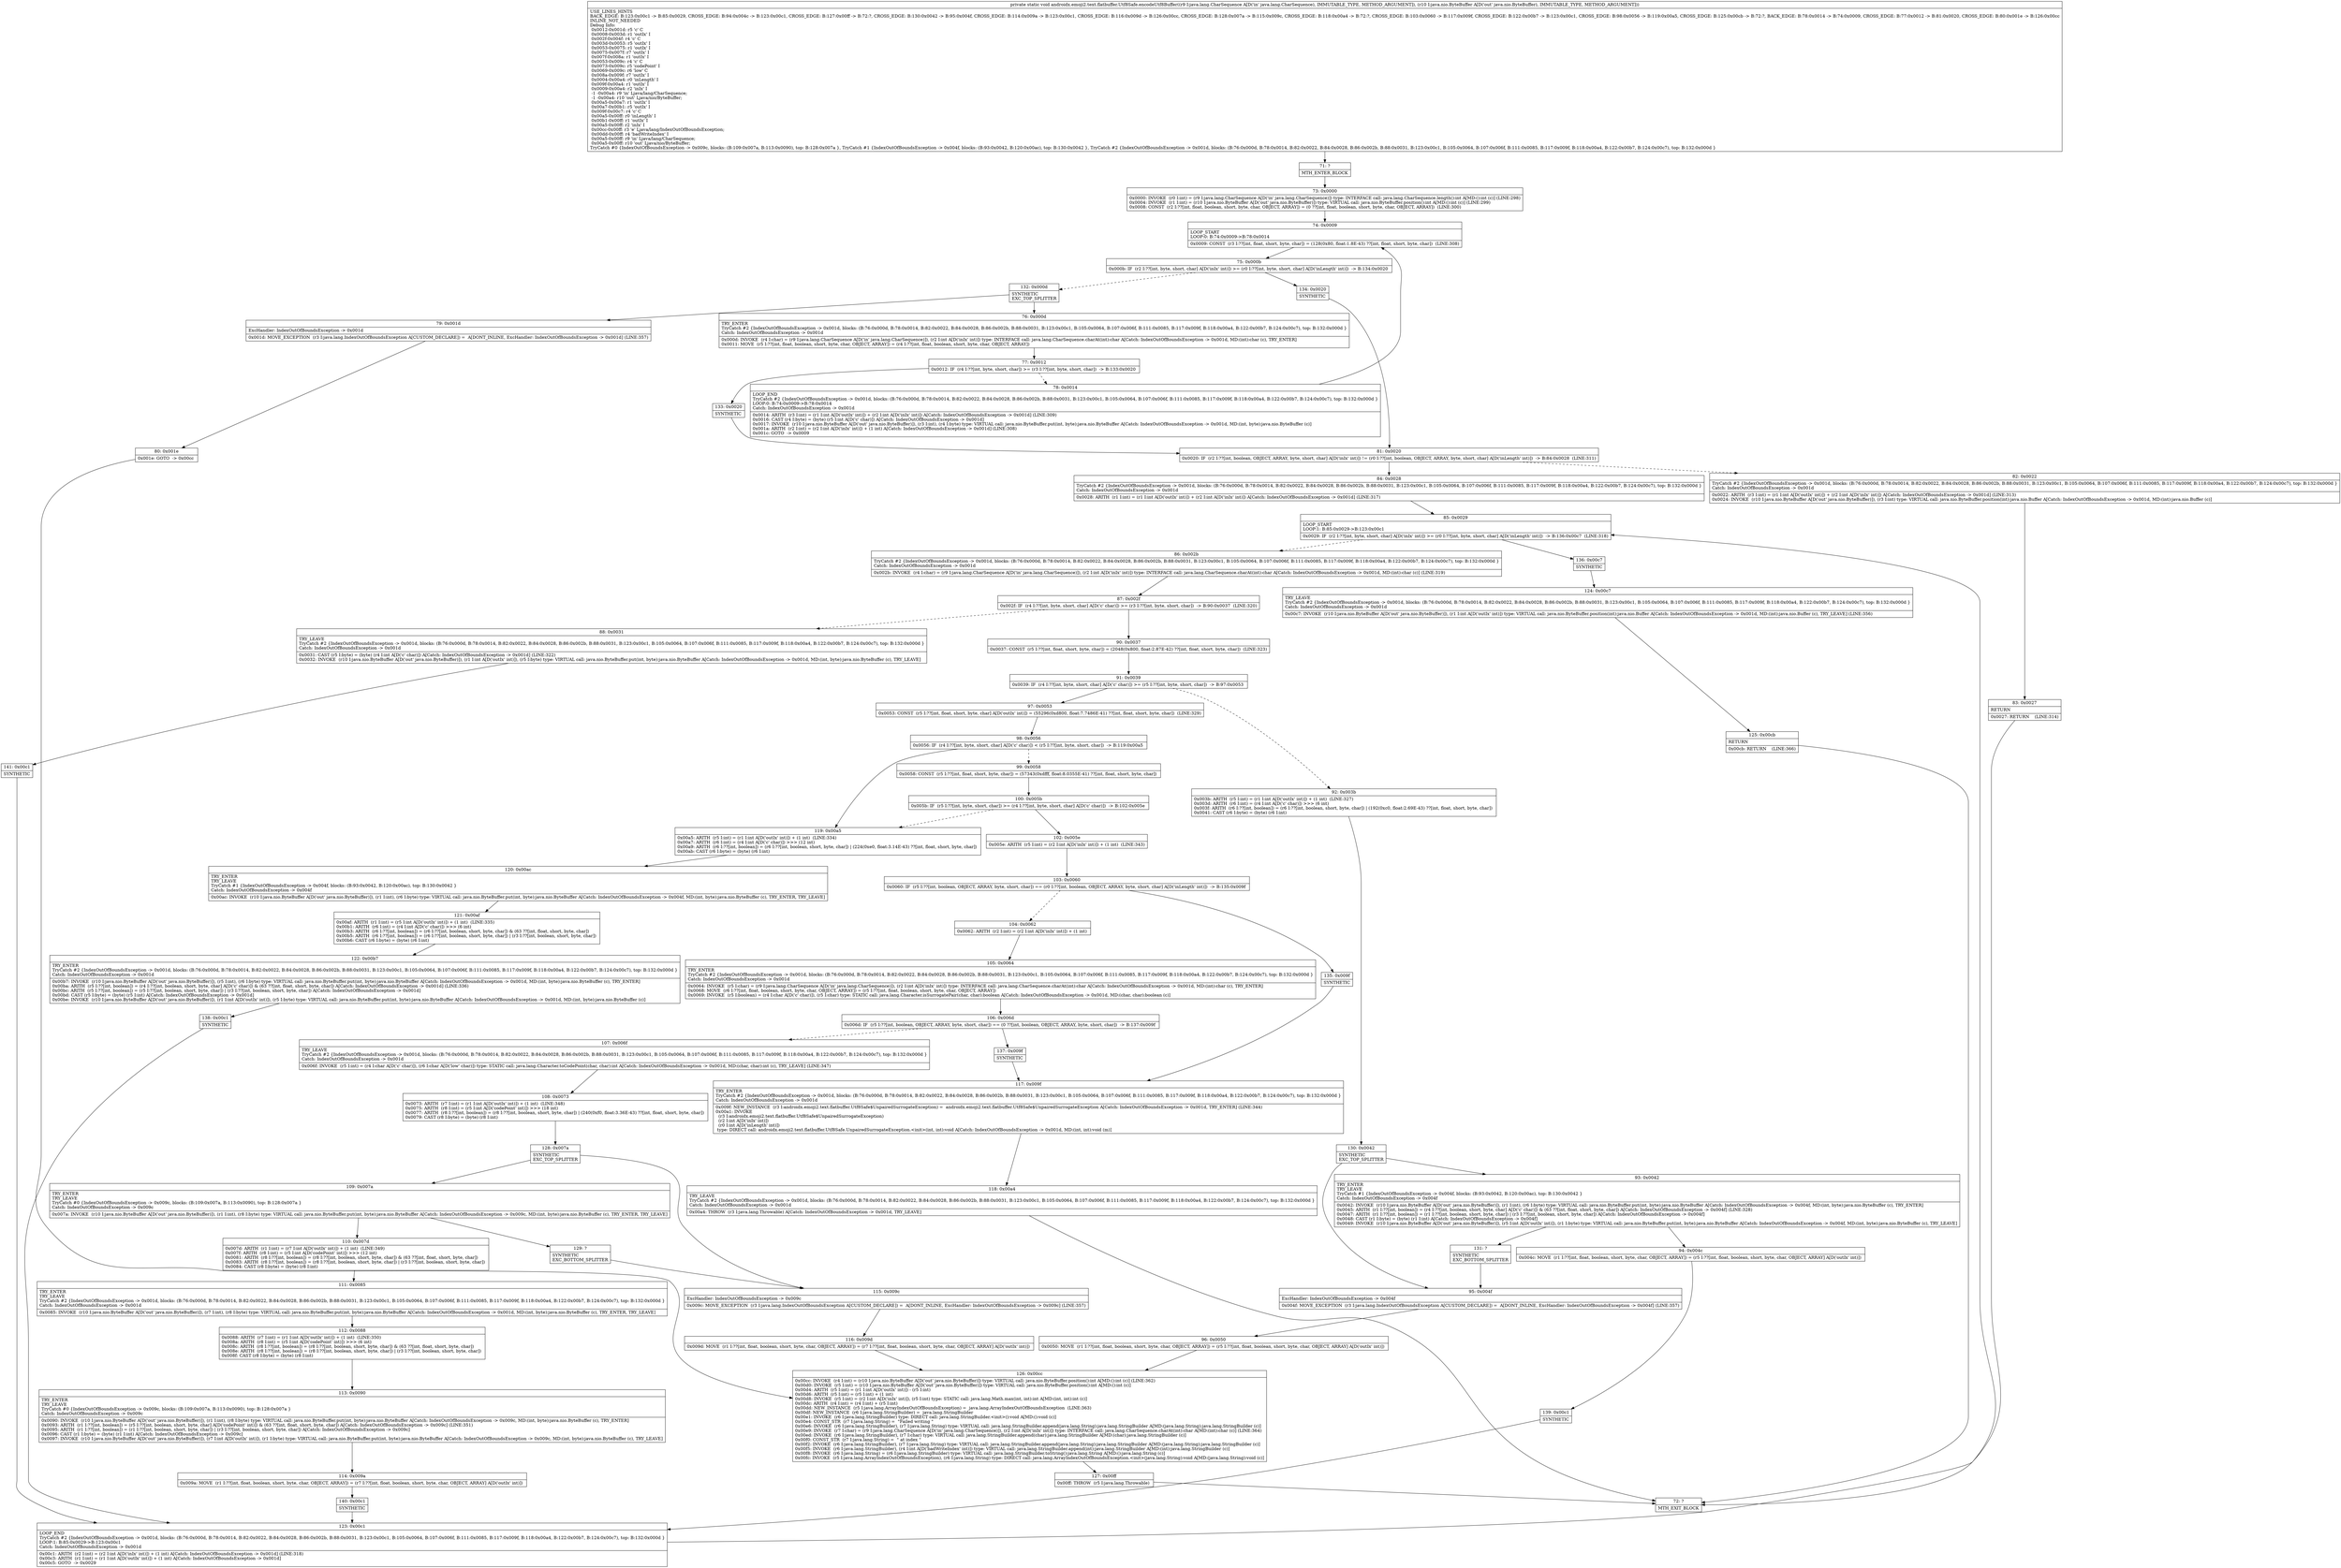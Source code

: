 digraph "CFG forandroidx.emoji2.text.flatbuffer.Utf8Safe.encodeUtf8Buffer(Ljava\/lang\/CharSequence;Ljava\/nio\/ByteBuffer;)V" {
Node_71 [shape=record,label="{71\:\ ?|MTH_ENTER_BLOCK\l}"];
Node_73 [shape=record,label="{73\:\ 0x0000|0x0000: INVOKE  (r0 I:int) = (r9 I:java.lang.CharSequence A[D('in' java.lang.CharSequence)]) type: INTERFACE call: java.lang.CharSequence.length():int A[MD:():int (c)] (LINE:298)\l0x0004: INVOKE  (r1 I:int) = (r10 I:java.nio.ByteBuffer A[D('out' java.nio.ByteBuffer)]) type: VIRTUAL call: java.nio.ByteBuffer.position():int A[MD:():int (c)] (LINE:299)\l0x0008: CONST  (r2 I:??[int, float, boolean, short, byte, char, OBJECT, ARRAY]) = (0 ??[int, float, boolean, short, byte, char, OBJECT, ARRAY])  (LINE:300)\l}"];
Node_74 [shape=record,label="{74\:\ 0x0009|LOOP_START\lLOOP:0: B:74:0x0009\-\>B:78:0x0014\l|0x0009: CONST  (r3 I:??[int, float, short, byte, char]) = (128(0x80, float:1.8E\-43) ??[int, float, short, byte, char])  (LINE:308)\l}"];
Node_75 [shape=record,label="{75\:\ 0x000b|0x000b: IF  (r2 I:??[int, byte, short, char] A[D('inIx' int)]) \>= (r0 I:??[int, byte, short, char] A[D('inLength' int)])  \-\> B:134:0x0020 \l}"];
Node_132 [shape=record,label="{132\:\ 0x000d|SYNTHETIC\lEXC_TOP_SPLITTER\l}"];
Node_76 [shape=record,label="{76\:\ 0x000d|TRY_ENTER\lTryCatch #2 \{IndexOutOfBoundsException \-\> 0x001d, blocks: (B:76:0x000d, B:78:0x0014, B:82:0x0022, B:84:0x0028, B:86:0x002b, B:88:0x0031, B:123:0x00c1, B:105:0x0064, B:107:0x006f, B:111:0x0085, B:117:0x009f, B:118:0x00a4, B:122:0x00b7, B:124:0x00c7), top: B:132:0x000d \}\lCatch: IndexOutOfBoundsException \-\> 0x001d\l|0x000d: INVOKE  (r4 I:char) = (r9 I:java.lang.CharSequence A[D('in' java.lang.CharSequence)]), (r2 I:int A[D('inIx' int)]) type: INTERFACE call: java.lang.CharSequence.charAt(int):char A[Catch: IndexOutOfBoundsException \-\> 0x001d, MD:(int):char (c), TRY_ENTER]\l0x0011: MOVE  (r5 I:??[int, float, boolean, short, byte, char, OBJECT, ARRAY]) = (r4 I:??[int, float, boolean, short, byte, char, OBJECT, ARRAY]) \l}"];
Node_77 [shape=record,label="{77\:\ 0x0012|0x0012: IF  (r4 I:??[int, byte, short, char]) \>= (r3 I:??[int, byte, short, char])  \-\> B:133:0x0020 \l}"];
Node_78 [shape=record,label="{78\:\ 0x0014|LOOP_END\lTryCatch #2 \{IndexOutOfBoundsException \-\> 0x001d, blocks: (B:76:0x000d, B:78:0x0014, B:82:0x0022, B:84:0x0028, B:86:0x002b, B:88:0x0031, B:123:0x00c1, B:105:0x0064, B:107:0x006f, B:111:0x0085, B:117:0x009f, B:118:0x00a4, B:122:0x00b7, B:124:0x00c7), top: B:132:0x000d \}\lLOOP:0: B:74:0x0009\-\>B:78:0x0014\lCatch: IndexOutOfBoundsException \-\> 0x001d\l|0x0014: ARITH  (r3 I:int) = (r1 I:int A[D('outIx' int)]) + (r2 I:int A[D('inIx' int)]) A[Catch: IndexOutOfBoundsException \-\> 0x001d] (LINE:309)\l0x0016: CAST (r4 I:byte) = (byte) (r5 I:int A[D('c' char)]) A[Catch: IndexOutOfBoundsException \-\> 0x001d]\l0x0017: INVOKE  (r10 I:java.nio.ByteBuffer A[D('out' java.nio.ByteBuffer)]), (r3 I:int), (r4 I:byte) type: VIRTUAL call: java.nio.ByteBuffer.put(int, byte):java.nio.ByteBuffer A[Catch: IndexOutOfBoundsException \-\> 0x001d, MD:(int, byte):java.nio.ByteBuffer (c)]\l0x001a: ARITH  (r2 I:int) = (r2 I:int A[D('inIx' int)]) + (1 int) A[Catch: IndexOutOfBoundsException \-\> 0x001d] (LINE:308)\l0x001c: GOTO  \-\> 0x0009 \l}"];
Node_133 [shape=record,label="{133\:\ 0x0020|SYNTHETIC\l}"];
Node_81 [shape=record,label="{81\:\ 0x0020|0x0020: IF  (r2 I:??[int, boolean, OBJECT, ARRAY, byte, short, char] A[D('inIx' int)]) != (r0 I:??[int, boolean, OBJECT, ARRAY, byte, short, char] A[D('inLength' int)])  \-\> B:84:0x0028  (LINE:311)\l}"];
Node_82 [shape=record,label="{82\:\ 0x0022|TryCatch #2 \{IndexOutOfBoundsException \-\> 0x001d, blocks: (B:76:0x000d, B:78:0x0014, B:82:0x0022, B:84:0x0028, B:86:0x002b, B:88:0x0031, B:123:0x00c1, B:105:0x0064, B:107:0x006f, B:111:0x0085, B:117:0x009f, B:118:0x00a4, B:122:0x00b7, B:124:0x00c7), top: B:132:0x000d \}\lCatch: IndexOutOfBoundsException \-\> 0x001d\l|0x0022: ARITH  (r3 I:int) = (r1 I:int A[D('outIx' int)]) + (r2 I:int A[D('inIx' int)]) A[Catch: IndexOutOfBoundsException \-\> 0x001d] (LINE:313)\l0x0024: INVOKE  (r10 I:java.nio.ByteBuffer A[D('out' java.nio.ByteBuffer)]), (r3 I:int) type: VIRTUAL call: java.nio.ByteBuffer.position(int):java.nio.Buffer A[Catch: IndexOutOfBoundsException \-\> 0x001d, MD:(int):java.nio.Buffer (c)]\l}"];
Node_83 [shape=record,label="{83\:\ 0x0027|RETURN\l|0x0027: RETURN    (LINE:314)\l}"];
Node_72 [shape=record,label="{72\:\ ?|MTH_EXIT_BLOCK\l}"];
Node_84 [shape=record,label="{84\:\ 0x0028|TryCatch #2 \{IndexOutOfBoundsException \-\> 0x001d, blocks: (B:76:0x000d, B:78:0x0014, B:82:0x0022, B:84:0x0028, B:86:0x002b, B:88:0x0031, B:123:0x00c1, B:105:0x0064, B:107:0x006f, B:111:0x0085, B:117:0x009f, B:118:0x00a4, B:122:0x00b7, B:124:0x00c7), top: B:132:0x000d \}\lCatch: IndexOutOfBoundsException \-\> 0x001d\l|0x0028: ARITH  (r1 I:int) = (r1 I:int A[D('outIx' int)]) + (r2 I:int A[D('inIx' int)]) A[Catch: IndexOutOfBoundsException \-\> 0x001d] (LINE:317)\l}"];
Node_85 [shape=record,label="{85\:\ 0x0029|LOOP_START\lLOOP:1: B:85:0x0029\-\>B:123:0x00c1\l|0x0029: IF  (r2 I:??[int, byte, short, char] A[D('inIx' int)]) \>= (r0 I:??[int, byte, short, char] A[D('inLength' int)])  \-\> B:136:0x00c7  (LINE:318)\l}"];
Node_86 [shape=record,label="{86\:\ 0x002b|TryCatch #2 \{IndexOutOfBoundsException \-\> 0x001d, blocks: (B:76:0x000d, B:78:0x0014, B:82:0x0022, B:84:0x0028, B:86:0x002b, B:88:0x0031, B:123:0x00c1, B:105:0x0064, B:107:0x006f, B:111:0x0085, B:117:0x009f, B:118:0x00a4, B:122:0x00b7, B:124:0x00c7), top: B:132:0x000d \}\lCatch: IndexOutOfBoundsException \-\> 0x001d\l|0x002b: INVOKE  (r4 I:char) = (r9 I:java.lang.CharSequence A[D('in' java.lang.CharSequence)]), (r2 I:int A[D('inIx' int)]) type: INTERFACE call: java.lang.CharSequence.charAt(int):char A[Catch: IndexOutOfBoundsException \-\> 0x001d, MD:(int):char (c)] (LINE:319)\l}"];
Node_87 [shape=record,label="{87\:\ 0x002f|0x002f: IF  (r4 I:??[int, byte, short, char] A[D('c' char)]) \>= (r3 I:??[int, byte, short, char])  \-\> B:90:0x0037  (LINE:320)\l}"];
Node_88 [shape=record,label="{88\:\ 0x0031|TRY_LEAVE\lTryCatch #2 \{IndexOutOfBoundsException \-\> 0x001d, blocks: (B:76:0x000d, B:78:0x0014, B:82:0x0022, B:84:0x0028, B:86:0x002b, B:88:0x0031, B:123:0x00c1, B:105:0x0064, B:107:0x006f, B:111:0x0085, B:117:0x009f, B:118:0x00a4, B:122:0x00b7, B:124:0x00c7), top: B:132:0x000d \}\lCatch: IndexOutOfBoundsException \-\> 0x001d\l|0x0031: CAST (r5 I:byte) = (byte) (r4 I:int A[D('c' char)]) A[Catch: IndexOutOfBoundsException \-\> 0x001d] (LINE:322)\l0x0032: INVOKE  (r10 I:java.nio.ByteBuffer A[D('out' java.nio.ByteBuffer)]), (r1 I:int A[D('outIx' int)]), (r5 I:byte) type: VIRTUAL call: java.nio.ByteBuffer.put(int, byte):java.nio.ByteBuffer A[Catch: IndexOutOfBoundsException \-\> 0x001d, MD:(int, byte):java.nio.ByteBuffer (c), TRY_LEAVE]\l}"];
Node_141 [shape=record,label="{141\:\ 0x00c1|SYNTHETIC\l}"];
Node_123 [shape=record,label="{123\:\ 0x00c1|LOOP_END\lTryCatch #2 \{IndexOutOfBoundsException \-\> 0x001d, blocks: (B:76:0x000d, B:78:0x0014, B:82:0x0022, B:84:0x0028, B:86:0x002b, B:88:0x0031, B:123:0x00c1, B:105:0x0064, B:107:0x006f, B:111:0x0085, B:117:0x009f, B:118:0x00a4, B:122:0x00b7, B:124:0x00c7), top: B:132:0x000d \}\lLOOP:1: B:85:0x0029\-\>B:123:0x00c1\lCatch: IndexOutOfBoundsException \-\> 0x001d\l|0x00c1: ARITH  (r2 I:int) = (r2 I:int A[D('inIx' int)]) + (1 int) A[Catch: IndexOutOfBoundsException \-\> 0x001d] (LINE:318)\l0x00c3: ARITH  (r1 I:int) = (r1 I:int A[D('outIx' int)]) + (1 int) A[Catch: IndexOutOfBoundsException \-\> 0x001d]\l0x00c5: GOTO  \-\> 0x0029 \l}"];
Node_90 [shape=record,label="{90\:\ 0x0037|0x0037: CONST  (r5 I:??[int, float, short, byte, char]) = (2048(0x800, float:2.87E\-42) ??[int, float, short, byte, char])  (LINE:323)\l}"];
Node_91 [shape=record,label="{91\:\ 0x0039|0x0039: IF  (r4 I:??[int, byte, short, char] A[D('c' char)]) \>= (r5 I:??[int, byte, short, char])  \-\> B:97:0x0053 \l}"];
Node_92 [shape=record,label="{92\:\ 0x003b|0x003b: ARITH  (r5 I:int) = (r1 I:int A[D('outIx' int)]) + (1 int)  (LINE:327)\l0x003d: ARITH  (r6 I:int) = (r4 I:int A[D('c' char)]) \>\>\> (6 int) \l0x003f: ARITH  (r6 I:??[int, boolean]) = (r6 I:??[int, boolean, short, byte, char]) \| (192(0xc0, float:2.69E\-43) ??[int, float, short, byte, char]) \l0x0041: CAST (r6 I:byte) = (byte) (r6 I:int) \l}"];
Node_130 [shape=record,label="{130\:\ 0x0042|SYNTHETIC\lEXC_TOP_SPLITTER\l}"];
Node_93 [shape=record,label="{93\:\ 0x0042|TRY_ENTER\lTRY_LEAVE\lTryCatch #1 \{IndexOutOfBoundsException \-\> 0x004f, blocks: (B:93:0x0042, B:120:0x00ac), top: B:130:0x0042 \}\lCatch: IndexOutOfBoundsException \-\> 0x004f\l|0x0042: INVOKE  (r10 I:java.nio.ByteBuffer A[D('out' java.nio.ByteBuffer)]), (r1 I:int), (r6 I:byte) type: VIRTUAL call: java.nio.ByteBuffer.put(int, byte):java.nio.ByteBuffer A[Catch: IndexOutOfBoundsException \-\> 0x004f, MD:(int, byte):java.nio.ByteBuffer (c), TRY_ENTER]\l0x0045: ARITH  (r1 I:??[int, boolean]) = (r4 I:??[int, boolean, short, byte, char] A[D('c' char)]) & (63 ??[int, float, short, byte, char]) A[Catch: IndexOutOfBoundsException \-\> 0x004f] (LINE:328)\l0x0047: ARITH  (r1 I:??[int, boolean]) = (r1 I:??[int, boolean, short, byte, char]) \| (r3 I:??[int, boolean, short, byte, char]) A[Catch: IndexOutOfBoundsException \-\> 0x004f]\l0x0048: CAST (r1 I:byte) = (byte) (r1 I:int) A[Catch: IndexOutOfBoundsException \-\> 0x004f]\l0x0049: INVOKE  (r10 I:java.nio.ByteBuffer A[D('out' java.nio.ByteBuffer)]), (r5 I:int A[D('outIx' int)]), (r1 I:byte) type: VIRTUAL call: java.nio.ByteBuffer.put(int, byte):java.nio.ByteBuffer A[Catch: IndexOutOfBoundsException \-\> 0x004f, MD:(int, byte):java.nio.ByteBuffer (c), TRY_LEAVE]\l}"];
Node_94 [shape=record,label="{94\:\ 0x004c|0x004c: MOVE  (r1 I:??[int, float, boolean, short, byte, char, OBJECT, ARRAY]) = (r5 I:??[int, float, boolean, short, byte, char, OBJECT, ARRAY] A[D('outIx' int)]) \l}"];
Node_139 [shape=record,label="{139\:\ 0x00c1|SYNTHETIC\l}"];
Node_131 [shape=record,label="{131\:\ ?|SYNTHETIC\lEXC_BOTTOM_SPLITTER\l}"];
Node_95 [shape=record,label="{95\:\ 0x004f|ExcHandler: IndexOutOfBoundsException \-\> 0x004f\l|0x004f: MOVE_EXCEPTION  (r3 I:java.lang.IndexOutOfBoundsException A[CUSTOM_DECLARE]) =  A[DONT_INLINE, ExcHandler: IndexOutOfBoundsException \-\> 0x004f] (LINE:357)\l}"];
Node_96 [shape=record,label="{96\:\ 0x0050|0x0050: MOVE  (r1 I:??[int, float, boolean, short, byte, char, OBJECT, ARRAY]) = (r5 I:??[int, float, boolean, short, byte, char, OBJECT, ARRAY] A[D('outIx' int)]) \l}"];
Node_126 [shape=record,label="{126\:\ 0x00cc|0x00cc: INVOKE  (r4 I:int) = (r10 I:java.nio.ByteBuffer A[D('out' java.nio.ByteBuffer)]) type: VIRTUAL call: java.nio.ByteBuffer.position():int A[MD:():int (c)] (LINE:362)\l0x00d0: INVOKE  (r5 I:int) = (r10 I:java.nio.ByteBuffer A[D('out' java.nio.ByteBuffer)]) type: VIRTUAL call: java.nio.ByteBuffer.position():int A[MD:():int (c)]\l0x00d4: ARITH  (r5 I:int) = (r1 I:int A[D('outIx' int)]) \- (r5 I:int) \l0x00d6: ARITH  (r5 I:int) = (r5 I:int) + (1 int) \l0x00d8: INVOKE  (r5 I:int) = (r2 I:int A[D('inIx' int)]), (r5 I:int) type: STATIC call: java.lang.Math.max(int, int):int A[MD:(int, int):int (c)]\l0x00dc: ARITH  (r4 I:int) = (r4 I:int) + (r5 I:int) \l0x00dd: NEW_INSTANCE  (r5 I:java.lang.ArrayIndexOutOfBoundsException) =  java.lang.ArrayIndexOutOfBoundsException  (LINE:363)\l0x00df: NEW_INSTANCE  (r6 I:java.lang.StringBuilder) =  java.lang.StringBuilder \l0x00e1: INVOKE  (r6 I:java.lang.StringBuilder) type: DIRECT call: java.lang.StringBuilder.\<init\>():void A[MD:():void (c)]\l0x00e4: CONST_STR  (r7 I:java.lang.String) =  \"Failed writing \" \l0x00e6: INVOKE  (r6 I:java.lang.StringBuilder), (r7 I:java.lang.String) type: VIRTUAL call: java.lang.StringBuilder.append(java.lang.String):java.lang.StringBuilder A[MD:(java.lang.String):java.lang.StringBuilder (c)]\l0x00e9: INVOKE  (r7 I:char) = (r9 I:java.lang.CharSequence A[D('in' java.lang.CharSequence)]), (r2 I:int A[D('inIx' int)]) type: INTERFACE call: java.lang.CharSequence.charAt(int):char A[MD:(int):char (c)] (LINE:364)\l0x00ed: INVOKE  (r6 I:java.lang.StringBuilder), (r7 I:char) type: VIRTUAL call: java.lang.StringBuilder.append(char):java.lang.StringBuilder A[MD:(char):java.lang.StringBuilder (c)]\l0x00f0: CONST_STR  (r7 I:java.lang.String) =  \" at index \" \l0x00f2: INVOKE  (r6 I:java.lang.StringBuilder), (r7 I:java.lang.String) type: VIRTUAL call: java.lang.StringBuilder.append(java.lang.String):java.lang.StringBuilder A[MD:(java.lang.String):java.lang.StringBuilder (c)]\l0x00f5: INVOKE  (r6 I:java.lang.StringBuilder), (r4 I:int A[D('badWriteIndex' int)]) type: VIRTUAL call: java.lang.StringBuilder.append(int):java.lang.StringBuilder A[MD:(int):java.lang.StringBuilder (c)]\l0x00f8: INVOKE  (r6 I:java.lang.String) = (r6 I:java.lang.StringBuilder) type: VIRTUAL call: java.lang.StringBuilder.toString():java.lang.String A[MD:():java.lang.String (c)]\l0x00fc: INVOKE  (r5 I:java.lang.ArrayIndexOutOfBoundsException), (r6 I:java.lang.String) type: DIRECT call: java.lang.ArrayIndexOutOfBoundsException.\<init\>(java.lang.String):void A[MD:(java.lang.String):void (c)]\l}"];
Node_127 [shape=record,label="{127\:\ 0x00ff|0x00ff: THROW  (r5 I:java.lang.Throwable) \l}"];
Node_97 [shape=record,label="{97\:\ 0x0053|0x0053: CONST  (r5 I:??[int, float, short, byte, char] A[D('outIx' int)]) = (55296(0xd800, float:7.7486E\-41) ??[int, float, short, byte, char])  (LINE:329)\l}"];
Node_98 [shape=record,label="{98\:\ 0x0056|0x0056: IF  (r4 I:??[int, byte, short, char] A[D('c' char)]) \< (r5 I:??[int, byte, short, char])  \-\> B:119:0x00a5 \l}"];
Node_99 [shape=record,label="{99\:\ 0x0058|0x0058: CONST  (r5 I:??[int, float, short, byte, char]) = (57343(0xdfff, float:8.0355E\-41) ??[int, float, short, byte, char]) \l}"];
Node_100 [shape=record,label="{100\:\ 0x005b|0x005b: IF  (r5 I:??[int, byte, short, char]) \>= (r4 I:??[int, byte, short, char] A[D('c' char)])  \-\> B:102:0x005e \l}"];
Node_102 [shape=record,label="{102\:\ 0x005e|0x005e: ARITH  (r5 I:int) = (r2 I:int A[D('inIx' int)]) + (1 int)  (LINE:343)\l}"];
Node_103 [shape=record,label="{103\:\ 0x0060|0x0060: IF  (r5 I:??[int, boolean, OBJECT, ARRAY, byte, short, char]) == (r0 I:??[int, boolean, OBJECT, ARRAY, byte, short, char] A[D('inLength' int)])  \-\> B:135:0x009f \l}"];
Node_104 [shape=record,label="{104\:\ 0x0062|0x0062: ARITH  (r2 I:int) = (r2 I:int A[D('inIx' int)]) + (1 int) \l}"];
Node_105 [shape=record,label="{105\:\ 0x0064|TRY_ENTER\lTryCatch #2 \{IndexOutOfBoundsException \-\> 0x001d, blocks: (B:76:0x000d, B:78:0x0014, B:82:0x0022, B:84:0x0028, B:86:0x002b, B:88:0x0031, B:123:0x00c1, B:105:0x0064, B:107:0x006f, B:111:0x0085, B:117:0x009f, B:118:0x00a4, B:122:0x00b7, B:124:0x00c7), top: B:132:0x000d \}\lCatch: IndexOutOfBoundsException \-\> 0x001d\l|0x0064: INVOKE  (r5 I:char) = (r9 I:java.lang.CharSequence A[D('in' java.lang.CharSequence)]), (r2 I:int A[D('inIx' int)]) type: INTERFACE call: java.lang.CharSequence.charAt(int):char A[Catch: IndexOutOfBoundsException \-\> 0x001d, MD:(int):char (c), TRY_ENTER]\l0x0068: MOVE  (r6 I:??[int, float, boolean, short, byte, char, OBJECT, ARRAY]) = (r5 I:??[int, float, boolean, short, byte, char, OBJECT, ARRAY]) \l0x0069: INVOKE  (r5 I:boolean) = (r4 I:char A[D('c' char)]), (r5 I:char) type: STATIC call: java.lang.Character.isSurrogatePair(char, char):boolean A[Catch: IndexOutOfBoundsException \-\> 0x001d, MD:(char, char):boolean (c)]\l}"];
Node_106 [shape=record,label="{106\:\ 0x006d|0x006d: IF  (r5 I:??[int, boolean, OBJECT, ARRAY, byte, short, char]) == (0 ??[int, boolean, OBJECT, ARRAY, byte, short, char])  \-\> B:137:0x009f \l}"];
Node_107 [shape=record,label="{107\:\ 0x006f|TRY_LEAVE\lTryCatch #2 \{IndexOutOfBoundsException \-\> 0x001d, blocks: (B:76:0x000d, B:78:0x0014, B:82:0x0022, B:84:0x0028, B:86:0x002b, B:88:0x0031, B:123:0x00c1, B:105:0x0064, B:107:0x006f, B:111:0x0085, B:117:0x009f, B:118:0x00a4, B:122:0x00b7, B:124:0x00c7), top: B:132:0x000d \}\lCatch: IndexOutOfBoundsException \-\> 0x001d\l|0x006f: INVOKE  (r5 I:int) = (r4 I:char A[D('c' char)]), (r6 I:char A[D('low' char)]) type: STATIC call: java.lang.Character.toCodePoint(char, char):int A[Catch: IndexOutOfBoundsException \-\> 0x001d, MD:(char, char):int (c), TRY_LEAVE] (LINE:347)\l}"];
Node_108 [shape=record,label="{108\:\ 0x0073|0x0073: ARITH  (r7 I:int) = (r1 I:int A[D('outIx' int)]) + (1 int)  (LINE:348)\l0x0075: ARITH  (r8 I:int) = (r5 I:int A[D('codePoint' int)]) \>\>\> (18 int) \l0x0077: ARITH  (r8 I:??[int, boolean]) = (r8 I:??[int, boolean, short, byte, char]) \| (240(0xf0, float:3.36E\-43) ??[int, float, short, byte, char]) \l0x0079: CAST (r8 I:byte) = (byte) (r8 I:int) \l}"];
Node_128 [shape=record,label="{128\:\ 0x007a|SYNTHETIC\lEXC_TOP_SPLITTER\l}"];
Node_109 [shape=record,label="{109\:\ 0x007a|TRY_ENTER\lTRY_LEAVE\lTryCatch #0 \{IndexOutOfBoundsException \-\> 0x009c, blocks: (B:109:0x007a, B:113:0x0090), top: B:128:0x007a \}\lCatch: IndexOutOfBoundsException \-\> 0x009c\l|0x007a: INVOKE  (r10 I:java.nio.ByteBuffer A[D('out' java.nio.ByteBuffer)]), (r1 I:int), (r8 I:byte) type: VIRTUAL call: java.nio.ByteBuffer.put(int, byte):java.nio.ByteBuffer A[Catch: IndexOutOfBoundsException \-\> 0x009c, MD:(int, byte):java.nio.ByteBuffer (c), TRY_ENTER, TRY_LEAVE]\l}"];
Node_110 [shape=record,label="{110\:\ 0x007d|0x007d: ARITH  (r1 I:int) = (r7 I:int A[D('outIx' int)]) + (1 int)  (LINE:349)\l0x007f: ARITH  (r8 I:int) = (r5 I:int A[D('codePoint' int)]) \>\>\> (12 int) \l0x0081: ARITH  (r8 I:??[int, boolean]) = (r8 I:??[int, boolean, short, byte, char]) & (63 ??[int, float, short, byte, char]) \l0x0083: ARITH  (r8 I:??[int, boolean]) = (r8 I:??[int, boolean, short, byte, char]) \| (r3 I:??[int, boolean, short, byte, char]) \l0x0084: CAST (r8 I:byte) = (byte) (r8 I:int) \l}"];
Node_111 [shape=record,label="{111\:\ 0x0085|TRY_ENTER\lTRY_LEAVE\lTryCatch #2 \{IndexOutOfBoundsException \-\> 0x001d, blocks: (B:76:0x000d, B:78:0x0014, B:82:0x0022, B:84:0x0028, B:86:0x002b, B:88:0x0031, B:123:0x00c1, B:105:0x0064, B:107:0x006f, B:111:0x0085, B:117:0x009f, B:118:0x00a4, B:122:0x00b7, B:124:0x00c7), top: B:132:0x000d \}\lCatch: IndexOutOfBoundsException \-\> 0x001d\l|0x0085: INVOKE  (r10 I:java.nio.ByteBuffer A[D('out' java.nio.ByteBuffer)]), (r7 I:int), (r8 I:byte) type: VIRTUAL call: java.nio.ByteBuffer.put(int, byte):java.nio.ByteBuffer A[Catch: IndexOutOfBoundsException \-\> 0x001d, MD:(int, byte):java.nio.ByteBuffer (c), TRY_ENTER, TRY_LEAVE]\l}"];
Node_112 [shape=record,label="{112\:\ 0x0088|0x0088: ARITH  (r7 I:int) = (r1 I:int A[D('outIx' int)]) + (1 int)  (LINE:350)\l0x008a: ARITH  (r8 I:int) = (r5 I:int A[D('codePoint' int)]) \>\>\> (6 int) \l0x008c: ARITH  (r8 I:??[int, boolean]) = (r8 I:??[int, boolean, short, byte, char]) & (63 ??[int, float, short, byte, char]) \l0x008e: ARITH  (r8 I:??[int, boolean]) = (r8 I:??[int, boolean, short, byte, char]) \| (r3 I:??[int, boolean, short, byte, char]) \l0x008f: CAST (r8 I:byte) = (byte) (r8 I:int) \l}"];
Node_113 [shape=record,label="{113\:\ 0x0090|TRY_ENTER\lTRY_LEAVE\lTryCatch #0 \{IndexOutOfBoundsException \-\> 0x009c, blocks: (B:109:0x007a, B:113:0x0090), top: B:128:0x007a \}\lCatch: IndexOutOfBoundsException \-\> 0x009c\l|0x0090: INVOKE  (r10 I:java.nio.ByteBuffer A[D('out' java.nio.ByteBuffer)]), (r1 I:int), (r8 I:byte) type: VIRTUAL call: java.nio.ByteBuffer.put(int, byte):java.nio.ByteBuffer A[Catch: IndexOutOfBoundsException \-\> 0x009c, MD:(int, byte):java.nio.ByteBuffer (c), TRY_ENTER]\l0x0093: ARITH  (r1 I:??[int, boolean]) = (r5 I:??[int, boolean, short, byte, char] A[D('codePoint' int)]) & (63 ??[int, float, short, byte, char]) A[Catch: IndexOutOfBoundsException \-\> 0x009c] (LINE:351)\l0x0095: ARITH  (r1 I:??[int, boolean]) = (r1 I:??[int, boolean, short, byte, char]) \| (r3 I:??[int, boolean, short, byte, char]) A[Catch: IndexOutOfBoundsException \-\> 0x009c]\l0x0096: CAST (r1 I:byte) = (byte) (r1 I:int) A[Catch: IndexOutOfBoundsException \-\> 0x009c]\l0x0097: INVOKE  (r10 I:java.nio.ByteBuffer A[D('out' java.nio.ByteBuffer)]), (r7 I:int A[D('outIx' int)]), (r1 I:byte) type: VIRTUAL call: java.nio.ByteBuffer.put(int, byte):java.nio.ByteBuffer A[Catch: IndexOutOfBoundsException \-\> 0x009c, MD:(int, byte):java.nio.ByteBuffer (c), TRY_LEAVE]\l}"];
Node_114 [shape=record,label="{114\:\ 0x009a|0x009a: MOVE  (r1 I:??[int, float, boolean, short, byte, char, OBJECT, ARRAY]) = (r7 I:??[int, float, boolean, short, byte, char, OBJECT, ARRAY] A[D('outIx' int)]) \l}"];
Node_140 [shape=record,label="{140\:\ 0x00c1|SYNTHETIC\l}"];
Node_129 [shape=record,label="{129\:\ ?|SYNTHETIC\lEXC_BOTTOM_SPLITTER\l}"];
Node_115 [shape=record,label="{115\:\ 0x009c|ExcHandler: IndexOutOfBoundsException \-\> 0x009c\l|0x009c: MOVE_EXCEPTION  (r3 I:java.lang.IndexOutOfBoundsException A[CUSTOM_DECLARE]) =  A[DONT_INLINE, ExcHandler: IndexOutOfBoundsException \-\> 0x009c] (LINE:357)\l}"];
Node_116 [shape=record,label="{116\:\ 0x009d|0x009d: MOVE  (r1 I:??[int, float, boolean, short, byte, char, OBJECT, ARRAY]) = (r7 I:??[int, float, boolean, short, byte, char, OBJECT, ARRAY] A[D('outIx' int)]) \l}"];
Node_137 [shape=record,label="{137\:\ 0x009f|SYNTHETIC\l}"];
Node_117 [shape=record,label="{117\:\ 0x009f|TRY_ENTER\lTryCatch #2 \{IndexOutOfBoundsException \-\> 0x001d, blocks: (B:76:0x000d, B:78:0x0014, B:82:0x0022, B:84:0x0028, B:86:0x002b, B:88:0x0031, B:123:0x00c1, B:105:0x0064, B:107:0x006f, B:111:0x0085, B:117:0x009f, B:118:0x00a4, B:122:0x00b7, B:124:0x00c7), top: B:132:0x000d \}\lCatch: IndexOutOfBoundsException \-\> 0x001d\l|0x009f: NEW_INSTANCE  (r3 I:androidx.emoji2.text.flatbuffer.Utf8Safe$UnpairedSurrogateException) =  androidx.emoji2.text.flatbuffer.Utf8Safe$UnpairedSurrogateException A[Catch: IndexOutOfBoundsException \-\> 0x001d, TRY_ENTER] (LINE:344)\l0x00a1: INVOKE  \l  (r3 I:androidx.emoji2.text.flatbuffer.Utf8Safe$UnpairedSurrogateException)\l  (r2 I:int A[D('inIx' int)])\l  (r0 I:int A[D('inLength' int)])\l type: DIRECT call: androidx.emoji2.text.flatbuffer.Utf8Safe.UnpairedSurrogateException.\<init\>(int, int):void A[Catch: IndexOutOfBoundsException \-\> 0x001d, MD:(int, int):void (m)]\l}"];
Node_118 [shape=record,label="{118\:\ 0x00a4|TRY_LEAVE\lTryCatch #2 \{IndexOutOfBoundsException \-\> 0x001d, blocks: (B:76:0x000d, B:78:0x0014, B:82:0x0022, B:84:0x0028, B:86:0x002b, B:88:0x0031, B:123:0x00c1, B:105:0x0064, B:107:0x006f, B:111:0x0085, B:117:0x009f, B:118:0x00a4, B:122:0x00b7, B:124:0x00c7), top: B:132:0x000d \}\lCatch: IndexOutOfBoundsException \-\> 0x001d\l|0x00a4: THROW  (r3 I:java.lang.Throwable) A[Catch: IndexOutOfBoundsException \-\> 0x001d, TRY_LEAVE]\l}"];
Node_135 [shape=record,label="{135\:\ 0x009f|SYNTHETIC\l}"];
Node_119 [shape=record,label="{119\:\ 0x00a5|0x00a5: ARITH  (r5 I:int) = (r1 I:int A[D('outIx' int)]) + (1 int)  (LINE:334)\l0x00a7: ARITH  (r6 I:int) = (r4 I:int A[D('c' char)]) \>\>\> (12 int) \l0x00a9: ARITH  (r6 I:??[int, boolean]) = (r6 I:??[int, boolean, short, byte, char]) \| (224(0xe0, float:3.14E\-43) ??[int, float, short, byte, char]) \l0x00ab: CAST (r6 I:byte) = (byte) (r6 I:int) \l}"];
Node_120 [shape=record,label="{120\:\ 0x00ac|TRY_ENTER\lTRY_LEAVE\lTryCatch #1 \{IndexOutOfBoundsException \-\> 0x004f, blocks: (B:93:0x0042, B:120:0x00ac), top: B:130:0x0042 \}\lCatch: IndexOutOfBoundsException \-\> 0x004f\l|0x00ac: INVOKE  (r10 I:java.nio.ByteBuffer A[D('out' java.nio.ByteBuffer)]), (r1 I:int), (r6 I:byte) type: VIRTUAL call: java.nio.ByteBuffer.put(int, byte):java.nio.ByteBuffer A[Catch: IndexOutOfBoundsException \-\> 0x004f, MD:(int, byte):java.nio.ByteBuffer (c), TRY_ENTER, TRY_LEAVE]\l}"];
Node_121 [shape=record,label="{121\:\ 0x00af|0x00af: ARITH  (r1 I:int) = (r5 I:int A[D('outIx' int)]) + (1 int)  (LINE:335)\l0x00b1: ARITH  (r6 I:int) = (r4 I:int A[D('c' char)]) \>\>\> (6 int) \l0x00b3: ARITH  (r6 I:??[int, boolean]) = (r6 I:??[int, boolean, short, byte, char]) & (63 ??[int, float, short, byte, char]) \l0x00b5: ARITH  (r6 I:??[int, boolean]) = (r6 I:??[int, boolean, short, byte, char]) \| (r3 I:??[int, boolean, short, byte, char]) \l0x00b6: CAST (r6 I:byte) = (byte) (r6 I:int) \l}"];
Node_122 [shape=record,label="{122\:\ 0x00b7|TRY_ENTER\lTryCatch #2 \{IndexOutOfBoundsException \-\> 0x001d, blocks: (B:76:0x000d, B:78:0x0014, B:82:0x0022, B:84:0x0028, B:86:0x002b, B:88:0x0031, B:123:0x00c1, B:105:0x0064, B:107:0x006f, B:111:0x0085, B:117:0x009f, B:118:0x00a4, B:122:0x00b7, B:124:0x00c7), top: B:132:0x000d \}\lCatch: IndexOutOfBoundsException \-\> 0x001d\l|0x00b7: INVOKE  (r10 I:java.nio.ByteBuffer A[D('out' java.nio.ByteBuffer)]), (r5 I:int), (r6 I:byte) type: VIRTUAL call: java.nio.ByteBuffer.put(int, byte):java.nio.ByteBuffer A[Catch: IndexOutOfBoundsException \-\> 0x001d, MD:(int, byte):java.nio.ByteBuffer (c), TRY_ENTER]\l0x00ba: ARITH  (r5 I:??[int, boolean]) = (r4 I:??[int, boolean, short, byte, char] A[D('c' char)]) & (63 ??[int, float, short, byte, char]) A[Catch: IndexOutOfBoundsException \-\> 0x001d] (LINE:336)\l0x00bc: ARITH  (r5 I:??[int, boolean]) = (r5 I:??[int, boolean, short, byte, char]) \| (r3 I:??[int, boolean, short, byte, char]) A[Catch: IndexOutOfBoundsException \-\> 0x001d]\l0x00bd: CAST (r5 I:byte) = (byte) (r5 I:int) A[Catch: IndexOutOfBoundsException \-\> 0x001d]\l0x00be: INVOKE  (r10 I:java.nio.ByteBuffer A[D('out' java.nio.ByteBuffer)]), (r1 I:int A[D('outIx' int)]), (r5 I:byte) type: VIRTUAL call: java.nio.ByteBuffer.put(int, byte):java.nio.ByteBuffer A[Catch: IndexOutOfBoundsException \-\> 0x001d, MD:(int, byte):java.nio.ByteBuffer (c)]\l}"];
Node_138 [shape=record,label="{138\:\ 0x00c1|SYNTHETIC\l}"];
Node_136 [shape=record,label="{136\:\ 0x00c7|SYNTHETIC\l}"];
Node_124 [shape=record,label="{124\:\ 0x00c7|TRY_LEAVE\lTryCatch #2 \{IndexOutOfBoundsException \-\> 0x001d, blocks: (B:76:0x000d, B:78:0x0014, B:82:0x0022, B:84:0x0028, B:86:0x002b, B:88:0x0031, B:123:0x00c1, B:105:0x0064, B:107:0x006f, B:111:0x0085, B:117:0x009f, B:118:0x00a4, B:122:0x00b7, B:124:0x00c7), top: B:132:0x000d \}\lCatch: IndexOutOfBoundsException \-\> 0x001d\l|0x00c7: INVOKE  (r10 I:java.nio.ByteBuffer A[D('out' java.nio.ByteBuffer)]), (r1 I:int A[D('outIx' int)]) type: VIRTUAL call: java.nio.ByteBuffer.position(int):java.nio.Buffer A[Catch: IndexOutOfBoundsException \-\> 0x001d, MD:(int):java.nio.Buffer (c), TRY_LEAVE] (LINE:356)\l}"];
Node_125 [shape=record,label="{125\:\ 0x00cb|RETURN\l|0x00cb: RETURN    (LINE:366)\l}"];
Node_79 [shape=record,label="{79\:\ 0x001d|ExcHandler: IndexOutOfBoundsException \-\> 0x001d\l|0x001d: MOVE_EXCEPTION  (r3 I:java.lang.IndexOutOfBoundsException A[CUSTOM_DECLARE]) =  A[DONT_INLINE, ExcHandler: IndexOutOfBoundsException \-\> 0x001d] (LINE:357)\l}"];
Node_80 [shape=record,label="{80\:\ 0x001e|0x001e: GOTO  \-\> 0x00cc \l}"];
Node_134 [shape=record,label="{134\:\ 0x0020|SYNTHETIC\l}"];
MethodNode[shape=record,label="{private static void androidx.emoji2.text.flatbuffer.Utf8Safe.encodeUtf8Buffer((r9 I:java.lang.CharSequence A[D('in' java.lang.CharSequence), IMMUTABLE_TYPE, METHOD_ARGUMENT]), (r10 I:java.nio.ByteBuffer A[D('out' java.nio.ByteBuffer), IMMUTABLE_TYPE, METHOD_ARGUMENT]))  | USE_LINES_HINTS\lBACK_EDGE: B:123:0x00c1 \-\> B:85:0x0029, CROSS_EDGE: B:94:0x004c \-\> B:123:0x00c1, CROSS_EDGE: B:127:0x00ff \-\> B:72:?, CROSS_EDGE: B:130:0x0042 \-\> B:95:0x004f, CROSS_EDGE: B:114:0x009a \-\> B:123:0x00c1, CROSS_EDGE: B:116:0x009d \-\> B:126:0x00cc, CROSS_EDGE: B:128:0x007a \-\> B:115:0x009c, CROSS_EDGE: B:118:0x00a4 \-\> B:72:?, CROSS_EDGE: B:103:0x0060 \-\> B:117:0x009f, CROSS_EDGE: B:122:0x00b7 \-\> B:123:0x00c1, CROSS_EDGE: B:98:0x0056 \-\> B:119:0x00a5, CROSS_EDGE: B:125:0x00cb \-\> B:72:?, BACK_EDGE: B:78:0x0014 \-\> B:74:0x0009, CROSS_EDGE: B:77:0x0012 \-\> B:81:0x0020, CROSS_EDGE: B:80:0x001e \-\> B:126:0x00cc\lINLINE_NOT_NEEDED\lDebug Info:\l  0x0012\-0x001d: r5 'c' C\l  0x0008\-0x003d: r1 'outIx' I\l  0x002f\-0x004f: r4 'c' C\l  0x003d\-0x0053: r5 'outIx' I\l  0x0053\-0x0075: r1 'outIx' I\l  0x0075\-0x007f: r7 'outIx' I\l  0x007f\-0x008a: r1 'outIx' I\l  0x0053\-0x009c: r4 'c' C\l  0x0073\-0x009c: r5 'codePoint' I\l  0x0069\-0x009c: r6 'low' C\l  0x008a\-0x009f: r7 'outIx' I\l  0x0004\-0x00a4: r0 'inLength' I\l  0x009f\-0x00a4: r1 'outIx' I\l  0x0009\-0x00a4: r2 'inIx' I\l  \-1 \-0x00a4: r9 'in' Ljava\/lang\/CharSequence;\l  \-1 \-0x00a4: r10 'out' Ljava\/nio\/ByteBuffer;\l  0x00a5\-0x00a7: r1 'outIx' I\l  0x00a7\-0x00b1: r5 'outIx' I\l  0x009f\-0x00c7: r4 'c' C\l  0x00a5\-0x00ff: r0 'inLength' I\l  0x00b1\-0x00ff: r1 'outIx' I\l  0x00a5\-0x00ff: r2 'inIx' I\l  0x00cc\-0x00ff: r3 'e' Ljava\/lang\/IndexOutOfBoundsException;\l  0x00dd\-0x00ff: r4 'badWriteIndex' I\l  0x00a5\-0x00ff: r9 'in' Ljava\/lang\/CharSequence;\l  0x00a5\-0x00ff: r10 'out' Ljava\/nio\/ByteBuffer;\lTryCatch #0 \{IndexOutOfBoundsException \-\> 0x009c, blocks: (B:109:0x007a, B:113:0x0090), top: B:128:0x007a \}, TryCatch #1 \{IndexOutOfBoundsException \-\> 0x004f, blocks: (B:93:0x0042, B:120:0x00ac), top: B:130:0x0042 \}, TryCatch #2 \{IndexOutOfBoundsException \-\> 0x001d, blocks: (B:76:0x000d, B:78:0x0014, B:82:0x0022, B:84:0x0028, B:86:0x002b, B:88:0x0031, B:123:0x00c1, B:105:0x0064, B:107:0x006f, B:111:0x0085, B:117:0x009f, B:118:0x00a4, B:122:0x00b7, B:124:0x00c7), top: B:132:0x000d \}\l}"];
MethodNode -> Node_71;Node_71 -> Node_73;
Node_73 -> Node_74;
Node_74 -> Node_75;
Node_75 -> Node_132[style=dashed];
Node_75 -> Node_134;
Node_132 -> Node_76;
Node_132 -> Node_79;
Node_76 -> Node_77;
Node_77 -> Node_78[style=dashed];
Node_77 -> Node_133;
Node_78 -> Node_74;
Node_133 -> Node_81;
Node_81 -> Node_82[style=dashed];
Node_81 -> Node_84;
Node_82 -> Node_83;
Node_83 -> Node_72;
Node_84 -> Node_85;
Node_85 -> Node_86[style=dashed];
Node_85 -> Node_136;
Node_86 -> Node_87;
Node_87 -> Node_88[style=dashed];
Node_87 -> Node_90;
Node_88 -> Node_141;
Node_141 -> Node_123;
Node_123 -> Node_85;
Node_90 -> Node_91;
Node_91 -> Node_92[style=dashed];
Node_91 -> Node_97;
Node_92 -> Node_130;
Node_130 -> Node_93;
Node_130 -> Node_95;
Node_93 -> Node_94;
Node_93 -> Node_131;
Node_94 -> Node_139;
Node_139 -> Node_123;
Node_131 -> Node_95;
Node_95 -> Node_96;
Node_96 -> Node_126;
Node_126 -> Node_127;
Node_127 -> Node_72;
Node_97 -> Node_98;
Node_98 -> Node_99[style=dashed];
Node_98 -> Node_119;
Node_99 -> Node_100;
Node_100 -> Node_102;
Node_100 -> Node_119[style=dashed];
Node_102 -> Node_103;
Node_103 -> Node_104[style=dashed];
Node_103 -> Node_135;
Node_104 -> Node_105;
Node_105 -> Node_106;
Node_106 -> Node_107[style=dashed];
Node_106 -> Node_137;
Node_107 -> Node_108;
Node_108 -> Node_128;
Node_128 -> Node_109;
Node_128 -> Node_115;
Node_109 -> Node_110;
Node_109 -> Node_129;
Node_110 -> Node_111;
Node_111 -> Node_112;
Node_112 -> Node_113;
Node_113 -> Node_114;
Node_114 -> Node_140;
Node_140 -> Node_123;
Node_129 -> Node_115;
Node_115 -> Node_116;
Node_116 -> Node_126;
Node_137 -> Node_117;
Node_117 -> Node_118;
Node_118 -> Node_72;
Node_135 -> Node_117;
Node_119 -> Node_120;
Node_120 -> Node_121;
Node_121 -> Node_122;
Node_122 -> Node_138;
Node_138 -> Node_123;
Node_136 -> Node_124;
Node_124 -> Node_125;
Node_125 -> Node_72;
Node_79 -> Node_80;
Node_80 -> Node_126;
Node_134 -> Node_81;
}

